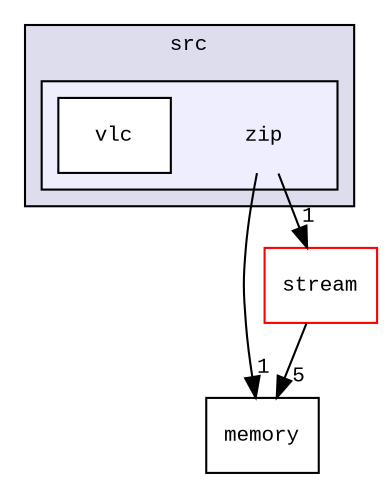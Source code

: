 digraph "src/zip" {
  compound=true
  node [ fontsize="10", fontname="CourierNew"];
  edge [ labelfontsize="10", labelfontname="CourierNew"];
  subgraph clusterdir_68267d1309a1af8e8297ef4c3efbcdba {
    graph [ bgcolor="#ddddee", pencolor="black", label="src" fontname="CourierNew", fontsize="10", URL="dir_68267d1309a1af8e8297ef4c3efbcdba.html"]
  subgraph clusterdir_9f212bb07e66dc403da475347814e4ac {
    graph [ bgcolor="#eeeeff", pencolor="black", label="" URL="dir_9f212bb07e66dc403da475347814e4ac.html"];
    dir_9f212bb07e66dc403da475347814e4ac [shape=plaintext label="zip"];
    dir_86183a26fc6b7f2911fa3d58ab77afc6 [shape=box label="vlc" color="black" fillcolor="white" style="filled" URL="dir_86183a26fc6b7f2911fa3d58ab77afc6.html"];
  }
  }
  dir_94d7edf6f8f3d9af5fd63c44172da41c [shape=box label="memory" URL="dir_94d7edf6f8f3d9af5fd63c44172da41c.html"];
  dir_090521d29e73b40f7fc0a63254d8965e [shape=box label="stream" fillcolor="white" style="filled" color="red" URL="dir_090521d29e73b40f7fc0a63254d8965e.html"];
  dir_9f212bb07e66dc403da475347814e4ac->dir_94d7edf6f8f3d9af5fd63c44172da41c [headlabel="1", labeldistance=1.5 headhref="dir_000054_000019.html"];
  dir_9f212bb07e66dc403da475347814e4ac->dir_090521d29e73b40f7fc0a63254d8965e [headlabel="1", labeldistance=1.5 headhref="dir_000054_000043.html"];
  dir_090521d29e73b40f7fc0a63254d8965e->dir_94d7edf6f8f3d9af5fd63c44172da41c [headlabel="5", labeldistance=1.5 headhref="dir_000043_000019.html"];
}
